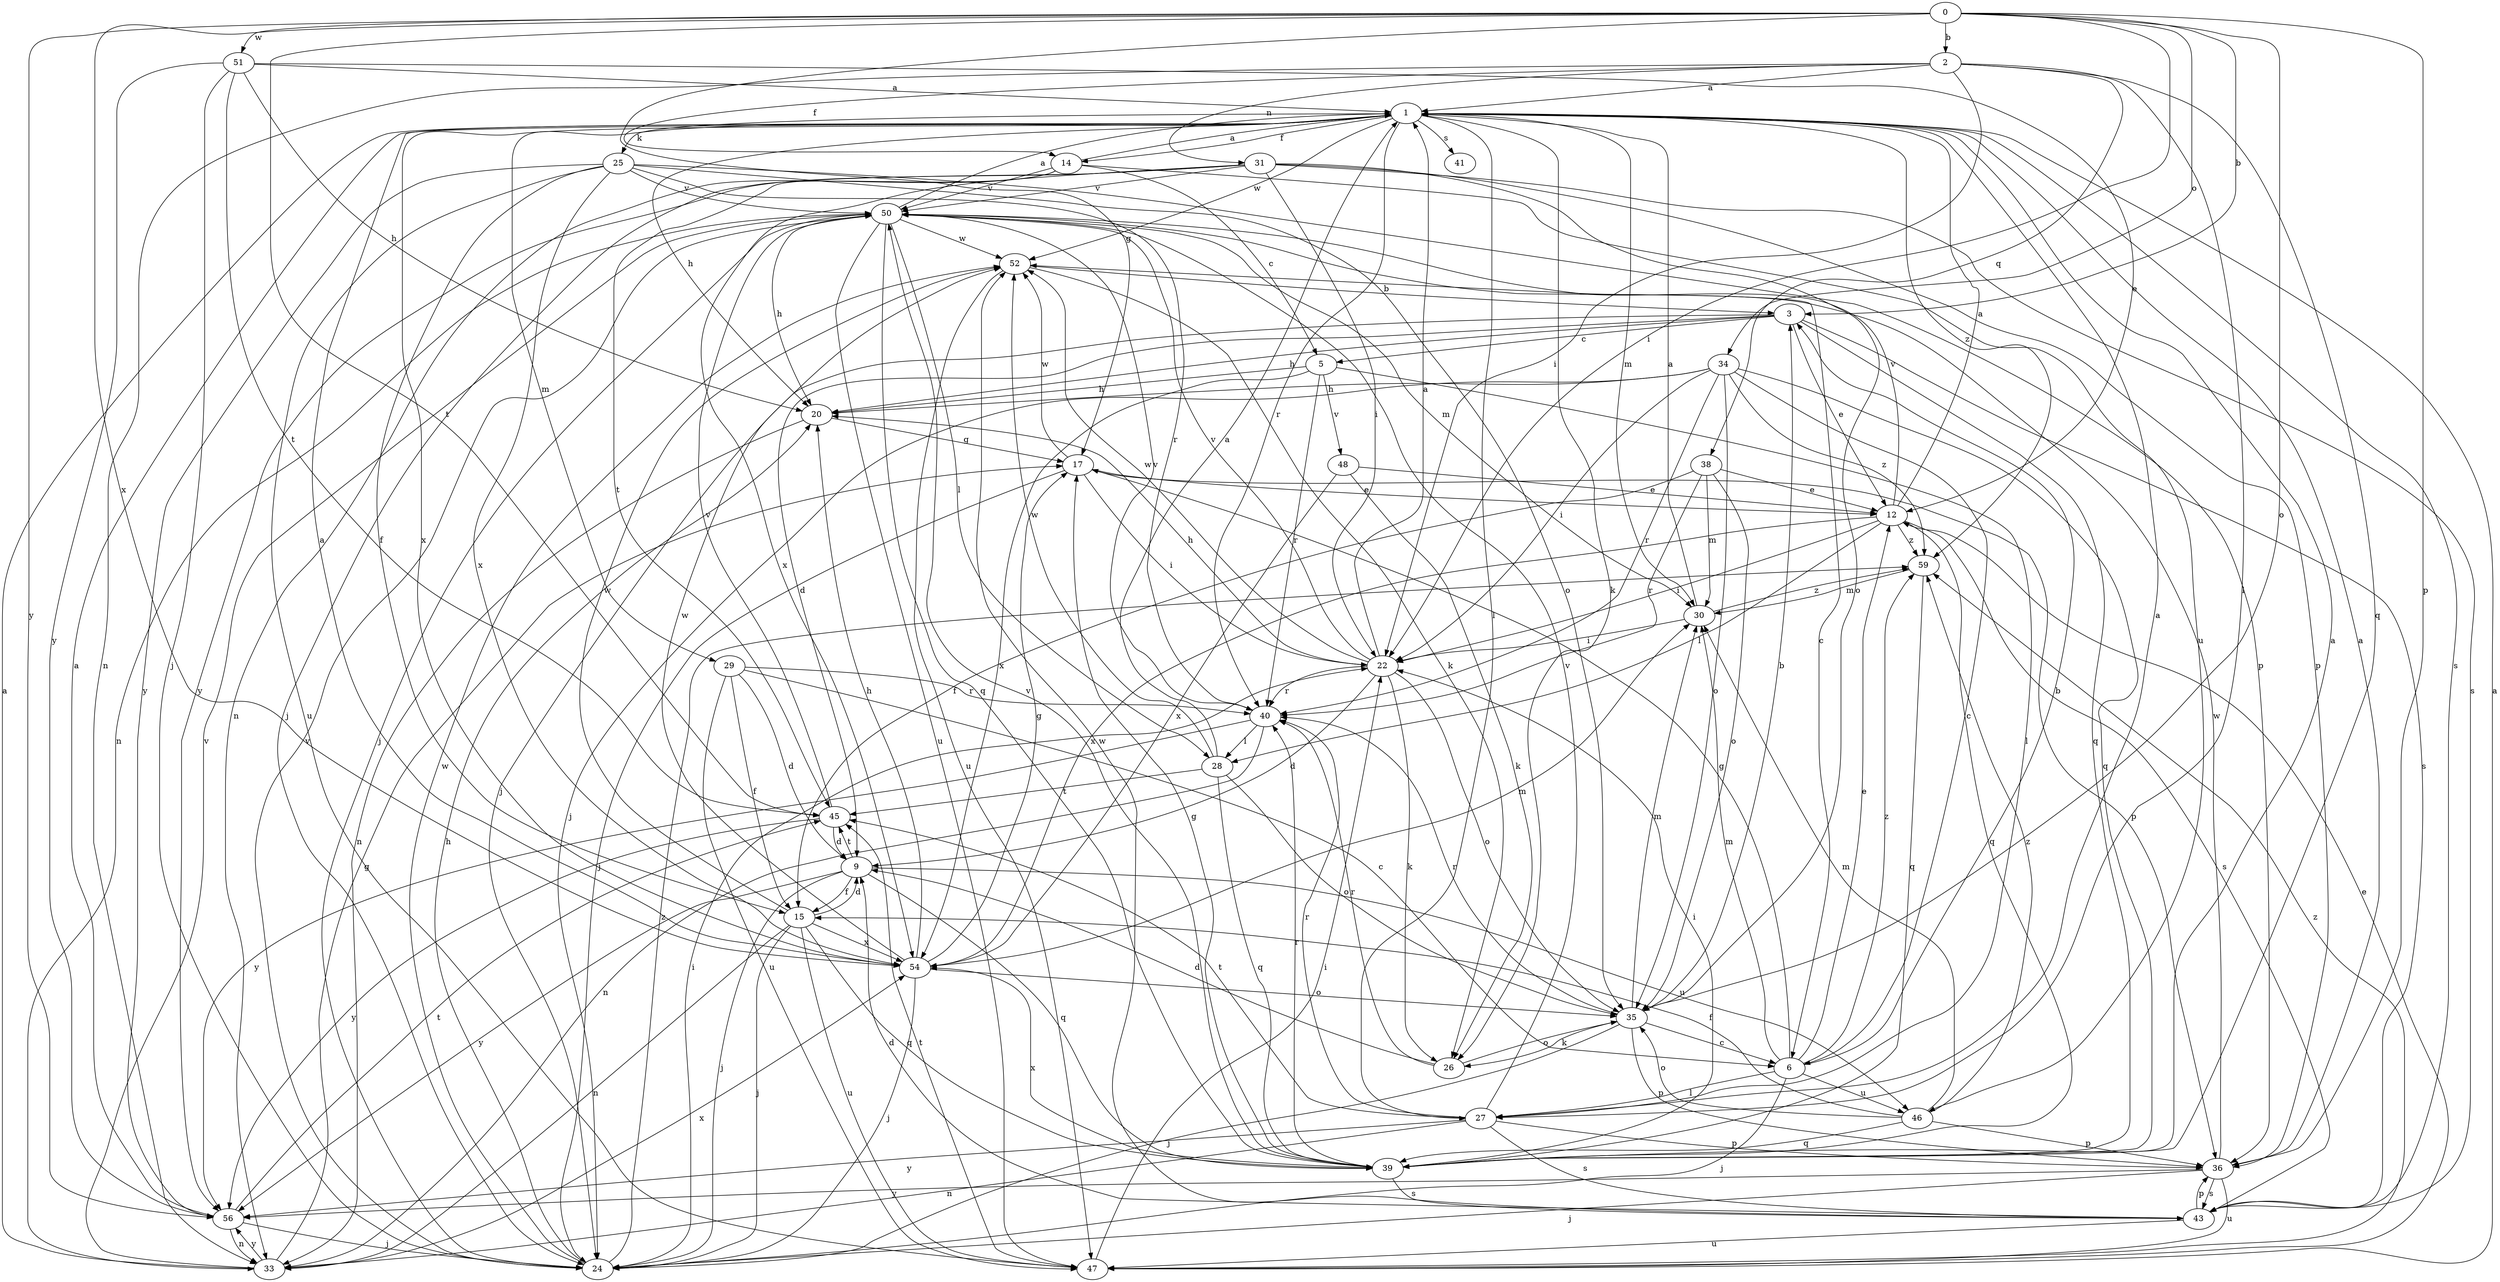 strict digraph  {
0;
1;
2;
3;
5;
6;
9;
12;
14;
15;
17;
20;
22;
24;
25;
26;
27;
28;
29;
30;
31;
33;
34;
35;
36;
38;
39;
40;
41;
43;
45;
46;
47;
48;
50;
51;
52;
54;
56;
59;
0 -> 2  [label=b];
0 -> 3  [label=b];
0 -> 17  [label=g];
0 -> 22  [label=i];
0 -> 34  [label=o];
0 -> 35  [label=o];
0 -> 36  [label=p];
0 -> 45  [label=t];
0 -> 51  [label=w];
0 -> 54  [label=x];
0 -> 56  [label=y];
1 -> 14  [label=f];
1 -> 20  [label=h];
1 -> 25  [label=k];
1 -> 26  [label=k];
1 -> 27  [label=l];
1 -> 29  [label=m];
1 -> 30  [label=m];
1 -> 40  [label=r];
1 -> 41  [label=s];
1 -> 43  [label=s];
1 -> 52  [label=w];
1 -> 54  [label=x];
1 -> 59  [label=z];
2 -> 1  [label=a];
2 -> 14  [label=f];
2 -> 22  [label=i];
2 -> 27  [label=l];
2 -> 31  [label=n];
2 -> 33  [label=n];
2 -> 38  [label=q];
2 -> 39  [label=q];
3 -> 5  [label=c];
3 -> 9  [label=d];
3 -> 12  [label=e];
3 -> 20  [label=h];
3 -> 24  [label=j];
3 -> 39  [label=q];
3 -> 43  [label=s];
5 -> 20  [label=h];
5 -> 27  [label=l];
5 -> 40  [label=r];
5 -> 48  [label=v];
5 -> 54  [label=x];
6 -> 3  [label=b];
6 -> 12  [label=e];
6 -> 17  [label=g];
6 -> 24  [label=j];
6 -> 27  [label=l];
6 -> 30  [label=m];
6 -> 46  [label=u];
6 -> 59  [label=z];
9 -> 15  [label=f];
9 -> 24  [label=j];
9 -> 39  [label=q];
9 -> 45  [label=t];
9 -> 46  [label=u];
9 -> 56  [label=y];
12 -> 1  [label=a];
12 -> 22  [label=i];
12 -> 28  [label=l];
12 -> 39  [label=q];
12 -> 43  [label=s];
12 -> 50  [label=v];
12 -> 54  [label=x];
12 -> 59  [label=z];
14 -> 1  [label=a];
14 -> 5  [label=c];
14 -> 24  [label=j];
14 -> 33  [label=n];
14 -> 46  [label=u];
14 -> 50  [label=v];
15 -> 9  [label=d];
15 -> 24  [label=j];
15 -> 33  [label=n];
15 -> 39  [label=q];
15 -> 47  [label=u];
15 -> 52  [label=w];
15 -> 54  [label=x];
17 -> 12  [label=e];
17 -> 22  [label=i];
17 -> 24  [label=j];
17 -> 36  [label=p];
17 -> 52  [label=w];
20 -> 17  [label=g];
20 -> 33  [label=n];
22 -> 1  [label=a];
22 -> 9  [label=d];
22 -> 20  [label=h];
22 -> 26  [label=k];
22 -> 35  [label=o];
22 -> 40  [label=r];
22 -> 50  [label=v];
22 -> 52  [label=w];
24 -> 20  [label=h];
24 -> 22  [label=i];
24 -> 50  [label=v];
24 -> 52  [label=w];
24 -> 59  [label=z];
25 -> 15  [label=f];
25 -> 35  [label=o];
25 -> 36  [label=p];
25 -> 40  [label=r];
25 -> 47  [label=u];
25 -> 50  [label=v];
25 -> 54  [label=x];
25 -> 56  [label=y];
26 -> 9  [label=d];
26 -> 35  [label=o];
26 -> 40  [label=r];
27 -> 1  [label=a];
27 -> 33  [label=n];
27 -> 36  [label=p];
27 -> 40  [label=r];
27 -> 43  [label=s];
27 -> 45  [label=t];
27 -> 50  [label=v];
27 -> 56  [label=y];
28 -> 1  [label=a];
28 -> 35  [label=o];
28 -> 39  [label=q];
28 -> 45  [label=t];
28 -> 52  [label=w];
29 -> 6  [label=c];
29 -> 9  [label=d];
29 -> 15  [label=f];
29 -> 40  [label=r];
29 -> 47  [label=u];
30 -> 1  [label=a];
30 -> 22  [label=i];
30 -> 59  [label=z];
31 -> 22  [label=i];
31 -> 35  [label=o];
31 -> 36  [label=p];
31 -> 43  [label=s];
31 -> 45  [label=t];
31 -> 50  [label=v];
31 -> 54  [label=x];
31 -> 56  [label=y];
33 -> 1  [label=a];
33 -> 17  [label=g];
33 -> 50  [label=v];
33 -> 54  [label=x];
33 -> 56  [label=y];
34 -> 6  [label=c];
34 -> 20  [label=h];
34 -> 22  [label=i];
34 -> 24  [label=j];
34 -> 35  [label=o];
34 -> 39  [label=q];
34 -> 40  [label=r];
34 -> 59  [label=z];
35 -> 3  [label=b];
35 -> 6  [label=c];
35 -> 24  [label=j];
35 -> 26  [label=k];
35 -> 30  [label=m];
35 -> 36  [label=p];
35 -> 40  [label=r];
36 -> 1  [label=a];
36 -> 24  [label=j];
36 -> 43  [label=s];
36 -> 47  [label=u];
36 -> 52  [label=w];
36 -> 56  [label=y];
38 -> 12  [label=e];
38 -> 15  [label=f];
38 -> 30  [label=m];
38 -> 35  [label=o];
38 -> 40  [label=r];
39 -> 1  [label=a];
39 -> 17  [label=g];
39 -> 22  [label=i];
39 -> 40  [label=r];
39 -> 43  [label=s];
39 -> 50  [label=v];
39 -> 54  [label=x];
40 -> 28  [label=l];
40 -> 33  [label=n];
40 -> 50  [label=v];
40 -> 56  [label=y];
43 -> 9  [label=d];
43 -> 36  [label=p];
43 -> 47  [label=u];
43 -> 52  [label=w];
45 -> 9  [label=d];
45 -> 50  [label=v];
45 -> 56  [label=y];
46 -> 15  [label=f];
46 -> 30  [label=m];
46 -> 35  [label=o];
46 -> 36  [label=p];
46 -> 39  [label=q];
46 -> 59  [label=z];
47 -> 1  [label=a];
47 -> 12  [label=e];
47 -> 22  [label=i];
47 -> 45  [label=t];
47 -> 59  [label=z];
48 -> 12  [label=e];
48 -> 26  [label=k];
48 -> 54  [label=x];
50 -> 1  [label=a];
50 -> 6  [label=c];
50 -> 20  [label=h];
50 -> 24  [label=j];
50 -> 28  [label=l];
50 -> 30  [label=m];
50 -> 33  [label=n];
50 -> 39  [label=q];
50 -> 47  [label=u];
50 -> 52  [label=w];
51 -> 1  [label=a];
51 -> 12  [label=e];
51 -> 20  [label=h];
51 -> 24  [label=j];
51 -> 45  [label=t];
51 -> 56  [label=y];
52 -> 3  [label=b];
52 -> 26  [label=k];
52 -> 47  [label=u];
54 -> 1  [label=a];
54 -> 17  [label=g];
54 -> 20  [label=h];
54 -> 24  [label=j];
54 -> 30  [label=m];
54 -> 35  [label=o];
54 -> 52  [label=w];
56 -> 1  [label=a];
56 -> 24  [label=j];
56 -> 33  [label=n];
56 -> 45  [label=t];
59 -> 30  [label=m];
59 -> 39  [label=q];
}
